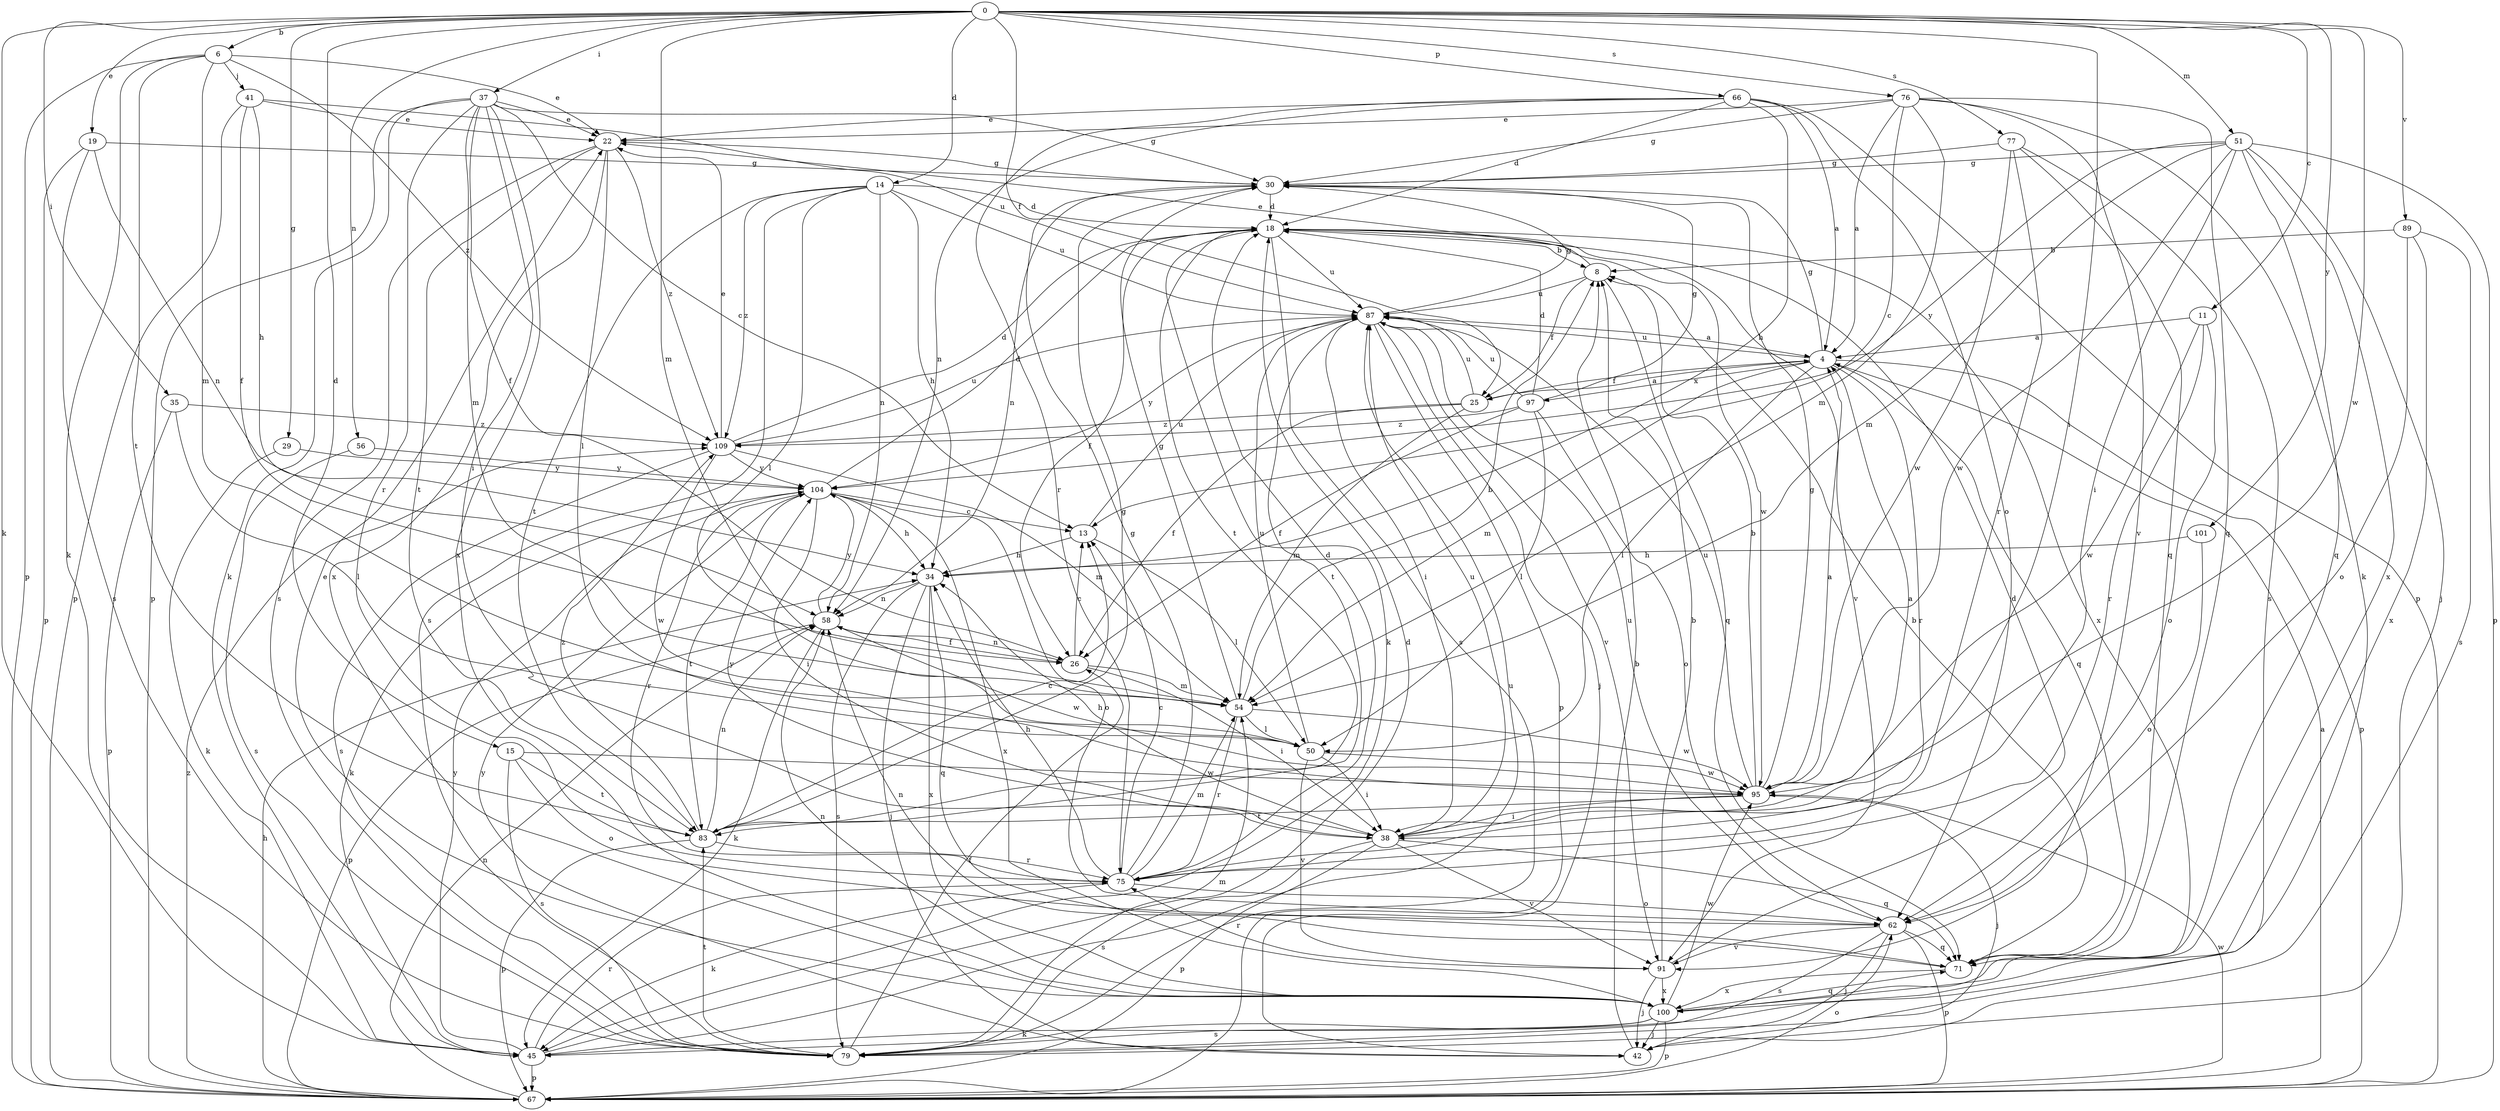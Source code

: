 strict digraph  {
0;
4;
6;
8;
11;
13;
14;
15;
18;
19;
22;
25;
26;
29;
30;
34;
35;
37;
38;
41;
42;
45;
50;
51;
54;
56;
58;
62;
66;
67;
71;
75;
76;
77;
79;
83;
87;
89;
91;
95;
97;
100;
101;
104;
109;
0 -> 6  [label=b];
0 -> 11  [label=c];
0 -> 14  [label=d];
0 -> 15  [label=d];
0 -> 19  [label=e];
0 -> 25  [label=f];
0 -> 29  [label=g];
0 -> 35  [label=i];
0 -> 37  [label=i];
0 -> 38  [label=i];
0 -> 45  [label=k];
0 -> 51  [label=m];
0 -> 54  [label=m];
0 -> 56  [label=n];
0 -> 66  [label=p];
0 -> 76  [label=s];
0 -> 77  [label=s];
0 -> 89  [label=v];
0 -> 95  [label=w];
0 -> 101  [label=y];
4 -> 25  [label=f];
4 -> 30  [label=g];
4 -> 50  [label=l];
4 -> 54  [label=m];
4 -> 67  [label=p];
4 -> 71  [label=q];
4 -> 75  [label=r];
4 -> 87  [label=u];
4 -> 97  [label=x];
6 -> 22  [label=e];
6 -> 41  [label=j];
6 -> 45  [label=k];
6 -> 54  [label=m];
6 -> 67  [label=p];
6 -> 83  [label=t];
6 -> 109  [label=z];
8 -> 22  [label=e];
8 -> 25  [label=f];
8 -> 71  [label=q];
8 -> 87  [label=u];
11 -> 4  [label=a];
11 -> 62  [label=o];
11 -> 75  [label=r];
11 -> 95  [label=w];
13 -> 34  [label=h];
13 -> 50  [label=l];
13 -> 87  [label=u];
14 -> 18  [label=d];
14 -> 34  [label=h];
14 -> 50  [label=l];
14 -> 58  [label=n];
14 -> 79  [label=s];
14 -> 83  [label=t];
14 -> 87  [label=u];
14 -> 109  [label=z];
15 -> 62  [label=o];
15 -> 79  [label=s];
15 -> 83  [label=t];
15 -> 95  [label=w];
18 -> 8  [label=b];
18 -> 26  [label=f];
18 -> 45  [label=k];
18 -> 79  [label=s];
18 -> 83  [label=t];
18 -> 87  [label=u];
18 -> 91  [label=v];
18 -> 95  [label=w];
18 -> 100  [label=x];
19 -> 30  [label=g];
19 -> 58  [label=n];
19 -> 67  [label=p];
19 -> 79  [label=s];
22 -> 30  [label=g];
22 -> 50  [label=l];
22 -> 79  [label=s];
22 -> 83  [label=t];
22 -> 100  [label=x];
22 -> 109  [label=z];
25 -> 4  [label=a];
25 -> 26  [label=f];
25 -> 54  [label=m];
25 -> 87  [label=u];
25 -> 109  [label=z];
26 -> 13  [label=c];
26 -> 38  [label=i];
26 -> 54  [label=m];
26 -> 58  [label=n];
29 -> 45  [label=k];
29 -> 104  [label=y];
30 -> 18  [label=d];
30 -> 58  [label=n];
34 -> 42  [label=j];
34 -> 58  [label=n];
34 -> 71  [label=q];
34 -> 79  [label=s];
34 -> 100  [label=x];
35 -> 50  [label=l];
35 -> 67  [label=p];
35 -> 109  [label=z];
37 -> 13  [label=c];
37 -> 22  [label=e];
37 -> 26  [label=f];
37 -> 30  [label=g];
37 -> 38  [label=i];
37 -> 45  [label=k];
37 -> 54  [label=m];
37 -> 67  [label=p];
37 -> 75  [label=r];
37 -> 100  [label=x];
38 -> 4  [label=a];
38 -> 34  [label=h];
38 -> 67  [label=p];
38 -> 71  [label=q];
38 -> 79  [label=s];
38 -> 87  [label=u];
38 -> 91  [label=v];
38 -> 104  [label=y];
41 -> 22  [label=e];
41 -> 26  [label=f];
41 -> 34  [label=h];
41 -> 67  [label=p];
41 -> 87  [label=u];
42 -> 8  [label=b];
42 -> 104  [label=y];
45 -> 18  [label=d];
45 -> 67  [label=p];
45 -> 75  [label=r];
45 -> 87  [label=u];
45 -> 104  [label=y];
50 -> 38  [label=i];
50 -> 87  [label=u];
50 -> 91  [label=v];
50 -> 95  [label=w];
51 -> 30  [label=g];
51 -> 38  [label=i];
51 -> 42  [label=j];
51 -> 54  [label=m];
51 -> 67  [label=p];
51 -> 71  [label=q];
51 -> 95  [label=w];
51 -> 100  [label=x];
51 -> 104  [label=y];
54 -> 8  [label=b];
54 -> 30  [label=g];
54 -> 50  [label=l];
54 -> 75  [label=r];
54 -> 95  [label=w];
56 -> 79  [label=s];
56 -> 104  [label=y];
58 -> 26  [label=f];
58 -> 45  [label=k];
58 -> 67  [label=p];
58 -> 95  [label=w];
58 -> 104  [label=y];
62 -> 42  [label=j];
62 -> 67  [label=p];
62 -> 71  [label=q];
62 -> 79  [label=s];
62 -> 87  [label=u];
62 -> 91  [label=v];
66 -> 4  [label=a];
66 -> 18  [label=d];
66 -> 22  [label=e];
66 -> 34  [label=h];
66 -> 58  [label=n];
66 -> 62  [label=o];
66 -> 67  [label=p];
66 -> 75  [label=r];
67 -> 4  [label=a];
67 -> 34  [label=h];
67 -> 58  [label=n];
67 -> 62  [label=o];
67 -> 95  [label=w];
67 -> 109  [label=z];
71 -> 8  [label=b];
71 -> 58  [label=n];
71 -> 100  [label=x];
75 -> 13  [label=c];
75 -> 18  [label=d];
75 -> 30  [label=g];
75 -> 34  [label=h];
75 -> 45  [label=k];
75 -> 54  [label=m];
75 -> 62  [label=o];
76 -> 4  [label=a];
76 -> 13  [label=c];
76 -> 22  [label=e];
76 -> 30  [label=g];
76 -> 45  [label=k];
76 -> 54  [label=m];
76 -> 71  [label=q];
76 -> 91  [label=v];
77 -> 30  [label=g];
77 -> 71  [label=q];
77 -> 75  [label=r];
77 -> 79  [label=s];
77 -> 95  [label=w];
79 -> 26  [label=f];
79 -> 54  [label=m];
79 -> 83  [label=t];
83 -> 13  [label=c];
83 -> 30  [label=g];
83 -> 58  [label=n];
83 -> 67  [label=p];
83 -> 75  [label=r];
83 -> 109  [label=z];
87 -> 4  [label=a];
87 -> 30  [label=g];
87 -> 38  [label=i];
87 -> 42  [label=j];
87 -> 67  [label=p];
87 -> 83  [label=t];
87 -> 91  [label=v];
87 -> 104  [label=y];
89 -> 8  [label=b];
89 -> 62  [label=o];
89 -> 79  [label=s];
89 -> 100  [label=x];
91 -> 8  [label=b];
91 -> 18  [label=d];
91 -> 42  [label=j];
91 -> 75  [label=r];
91 -> 100  [label=x];
95 -> 4  [label=a];
95 -> 8  [label=b];
95 -> 30  [label=g];
95 -> 38  [label=i];
95 -> 42  [label=j];
95 -> 83  [label=t];
95 -> 87  [label=u];
97 -> 18  [label=d];
97 -> 26  [label=f];
97 -> 30  [label=g];
97 -> 50  [label=l];
97 -> 62  [label=o];
97 -> 87  [label=u];
97 -> 109  [label=z];
100 -> 22  [label=e];
100 -> 42  [label=j];
100 -> 45  [label=k];
100 -> 58  [label=n];
100 -> 67  [label=p];
100 -> 71  [label=q];
100 -> 79  [label=s];
100 -> 95  [label=w];
101 -> 34  [label=h];
101 -> 62  [label=o];
104 -> 13  [label=c];
104 -> 18  [label=d];
104 -> 34  [label=h];
104 -> 38  [label=i];
104 -> 45  [label=k];
104 -> 62  [label=o];
104 -> 75  [label=r];
104 -> 83  [label=t];
104 -> 100  [label=x];
109 -> 18  [label=d];
109 -> 22  [label=e];
109 -> 54  [label=m];
109 -> 79  [label=s];
109 -> 87  [label=u];
109 -> 95  [label=w];
109 -> 104  [label=y];
}
